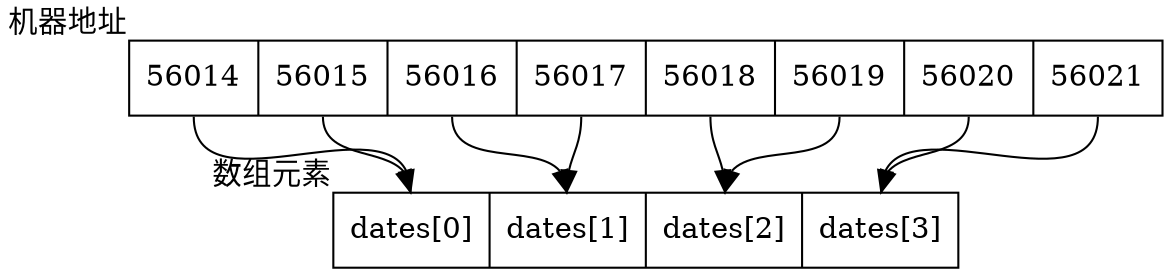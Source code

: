 digraph G {
  
  node [shape=record];
  memory [label="<f0> 56014|<f1> 56015|<f2> 56016|<f3> 56017|<f4> 56018|<f5> 56019|<f6> 56020|<f7> 56021", xlabel="机器地址"];
  array[label="<f0> dates[0]|<f1> dates[1]|<f2> dates[2]|<f3> dates[3]", xlabel="数组元素"];
  
  memory:f0 -> array:f0;
  memory:f1 -> array:f0;
  memory:f2 -> array:f1;
  memory:f3 -> array:f1;
  memory:f4 -> array:f2;
  memory:f5 -> array:f2;
  memory:f6 -> array:f3;
  memory:f7 -> array:f3;
}
